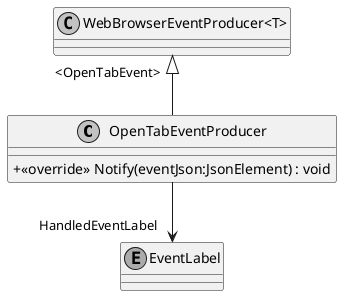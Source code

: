 @startuml
skinparam monochrome true
skinparam ClassAttributeIconSize 0
class OpenTabEventProducer {
    + <<override>> Notify(eventJson:JsonElement) : void
}
class "WebBrowserEventProducer<T>" {
}
enum "EventLabel"
"WebBrowserEventProducer<T>" "<OpenTabEvent>" <|-- OpenTabEventProducer
OpenTabEventProducer --> "HandledEventLabel" EventLabel
@enduml
